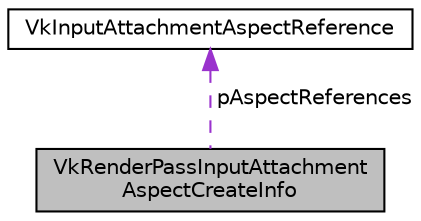 digraph "VkRenderPassInputAttachmentAspectCreateInfo"
{
 // LATEX_PDF_SIZE
  edge [fontname="Helvetica",fontsize="10",labelfontname="Helvetica",labelfontsize="10"];
  node [fontname="Helvetica",fontsize="10",shape=record];
  Node1 [label="VkRenderPassInputAttachment\lAspectCreateInfo",height=0.2,width=0.4,color="black", fillcolor="grey75", style="filled", fontcolor="black",tooltip=" "];
  Node2 -> Node1 [dir="back",color="darkorchid3",fontsize="10",style="dashed",label=" pAspectReferences" ,fontname="Helvetica"];
  Node2 [label="VkInputAttachmentAspectReference",height=0.2,width=0.4,color="black", fillcolor="white", style="filled",URL="$structVkInputAttachmentAspectReference.html",tooltip=" "];
}
